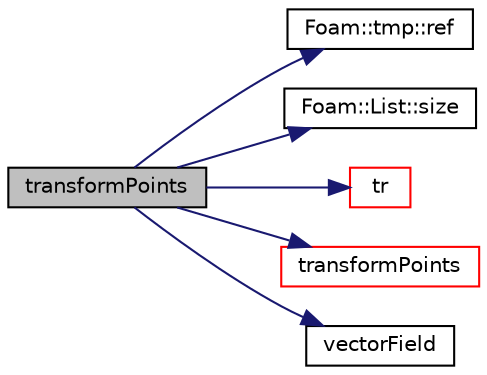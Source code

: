digraph "transformPoints"
{
  bgcolor="transparent";
  edge [fontname="Helvetica",fontsize="10",labelfontname="Helvetica",labelfontsize="10"];
  node [fontname="Helvetica",fontsize="10",shape=record];
  rankdir="LR";
  Node83202 [label="transformPoints",height=0.2,width=0.4,color="black", fillcolor="grey75", style="filled", fontcolor="black"];
  Node83202 -> Node83203 [color="midnightblue",fontsize="10",style="solid",fontname="Helvetica"];
  Node83203 [label="Foam::tmp::ref",height=0.2,width=0.4,color="black",URL="$a27077.html#aeaf81e641282874cef07f5b808efc83b",tooltip="Return non-const reference or generate a fatal error. "];
  Node83202 -> Node83204 [color="midnightblue",fontsize="10",style="solid",fontname="Helvetica"];
  Node83204 [label="Foam::List::size",height=0.2,width=0.4,color="black",URL="$a26833.html#a8a5f6fa29bd4b500caf186f60245b384",tooltip="Override size to be inconsistent with allocated storage. "];
  Node83202 -> Node83205 [color="midnightblue",fontsize="10",style="solid",fontname="Helvetica"];
  Node83205 [label="tr",height=0.2,width=0.4,color="red",URL="$a21851.html#a16888f82e1accdb4c88dc9573a1dd02e"];
  Node83202 -> Node83209 [color="midnightblue",fontsize="10",style="solid",fontname="Helvetica"];
  Node83209 [label="transformPoints",height=0.2,width=0.4,color="red",URL="$a21851.html#add91e089cef0024bd1800581eed3257d",tooltip="Transform given vectorField of coordinates with the given septernion. "];
  Node83202 -> Node83267 [color="midnightblue",fontsize="10",style="solid",fontname="Helvetica"];
  Node83267 [label="vectorField",height=0.2,width=0.4,color="black",URL="$a19448.html#a26449ea948f1206dbb29e1bc6e5c7c64"];
}
